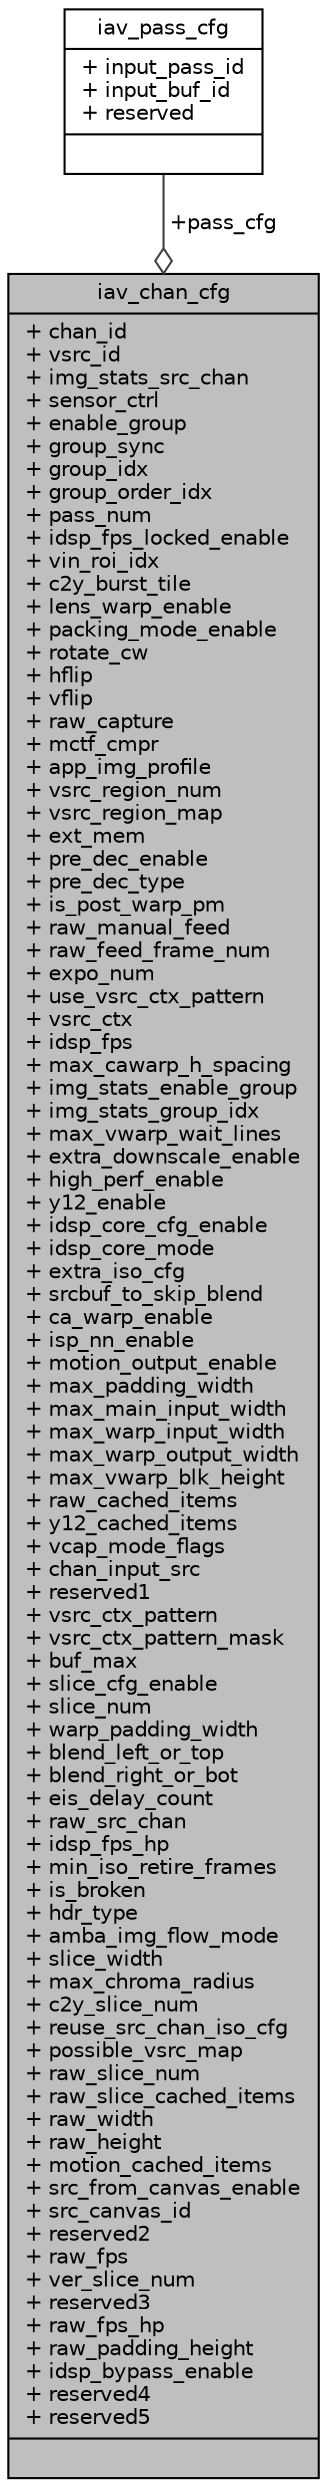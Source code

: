 digraph "iav_chan_cfg"
{
 // INTERACTIVE_SVG=YES
 // LATEX_PDF_SIZE
  bgcolor="transparent";
  edge [fontname="Helvetica",fontsize="10",labelfontname="Helvetica",labelfontsize="10"];
  node [fontname="Helvetica",fontsize="10",shape=record];
  Node1 [label="{iav_chan_cfg\n|+ chan_id\l+ vsrc_id\l+ img_stats_src_chan\l+ sensor_ctrl\l+ enable_group\l+ group_sync\l+ group_idx\l+ group_order_idx\l+ pass_num\l+ idsp_fps_locked_enable\l+ vin_roi_idx\l+ c2y_burst_tile\l+ lens_warp_enable\l+ packing_mode_enable\l+ rotate_cw\l+ hflip\l+ vflip\l+ raw_capture\l+ mctf_cmpr\l+ app_img_profile\l+ vsrc_region_num\l+ vsrc_region_map\l+ ext_mem\l+ pre_dec_enable\l+ pre_dec_type\l+ is_post_warp_pm\l+ raw_manual_feed\l+ raw_feed_frame_num\l+ expo_num\l+ use_vsrc_ctx_pattern\l+ vsrc_ctx\l+ idsp_fps\l+ max_cawarp_h_spacing\l+ img_stats_enable_group\l+ img_stats_group_idx\l+ max_vwarp_wait_lines\l+ extra_downscale_enable\l+ high_perf_enable\l+ y12_enable\l+ idsp_core_cfg_enable\l+ idsp_core_mode\l+ extra_iso_cfg\l+ srcbuf_to_skip_blend\l+ ca_warp_enable\l+ isp_nn_enable\l+ motion_output_enable\l+ max_padding_width\l+ max_main_input_width\l+ max_warp_input_width\l+ max_warp_output_width\l+ max_vwarp_blk_height\l+ raw_cached_items\l+ y12_cached_items\l+ vcap_mode_flags\l+ chan_input_src\l+ reserved1\l+ vsrc_ctx_pattern\l+ vsrc_ctx_pattern_mask\l+ buf_max\l+ slice_cfg_enable\l+ slice_num\l+ warp_padding_width\l+ blend_left_or_top\l+ blend_right_or_bot\l+ eis_delay_count\l+ raw_src_chan\l+ idsp_fps_hp\l+ min_iso_retire_frames\l+ is_broken\l+ hdr_type\l+ amba_img_flow_mode\l+ slice_width\l+ max_chroma_radius\l+ c2y_slice_num\l+ reuse_src_chan_iso_cfg\l+ possible_vsrc_map\l+ raw_slice_num\l+ raw_slice_cached_items\l+ raw_width\l+ raw_height\l+ motion_cached_items\l+ src_from_canvas_enable\l+ src_canvas_id\l+ reserved2\l+ raw_fps\l+ ver_slice_num\l+ reserved3\l+ raw_fps_hp\l+ raw_padding_height\l+ idsp_bypass_enable\l+ reserved4\l+ reserved5\l|}",height=0.2,width=0.4,color="black", fillcolor="grey75", style="filled", fontcolor="black",tooltip=" "];
  Node2 -> Node1 [color="grey25",fontsize="10",style="solid",label=" +pass_cfg" ,arrowhead="odiamond",fontname="Helvetica"];
  Node2 [label="{iav_pass_cfg\n|+ input_pass_id\l+ input_buf_id\l+ reserved\l|}",height=0.2,width=0.4,color="black",URL="$df/d9f/structiav__pass__cfg.html",tooltip=" "];
}
